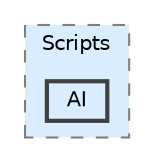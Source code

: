 digraph "C:/Users/gameuser/Desktop/NewArgo/ARGO-Endless-Runner/Assets/Scripts/AI"
{
 // LATEX_PDF_SIZE
  bgcolor="transparent";
  edge [fontname=Helvetica,fontsize=10,labelfontname=Helvetica,labelfontsize=10];
  node [fontname=Helvetica,fontsize=10,shape=box,height=0.2,width=0.4];
  compound=true
  subgraph clusterdir_af5413a8905bce0705022ef095d12b21 {
    graph [ bgcolor="#daedff", pencolor="grey50", label="Scripts", fontname=Helvetica,fontsize=10 style="filled,dashed", URL="dir_af5413a8905bce0705022ef095d12b21.html",tooltip=""]
  dir_d803e01822acf748b780ab001c53f179 [label="AI", fillcolor="#daedff", color="grey25", style="filled,bold", URL="dir_d803e01822acf748b780ab001c53f179.html",tooltip=""];
  }
}
